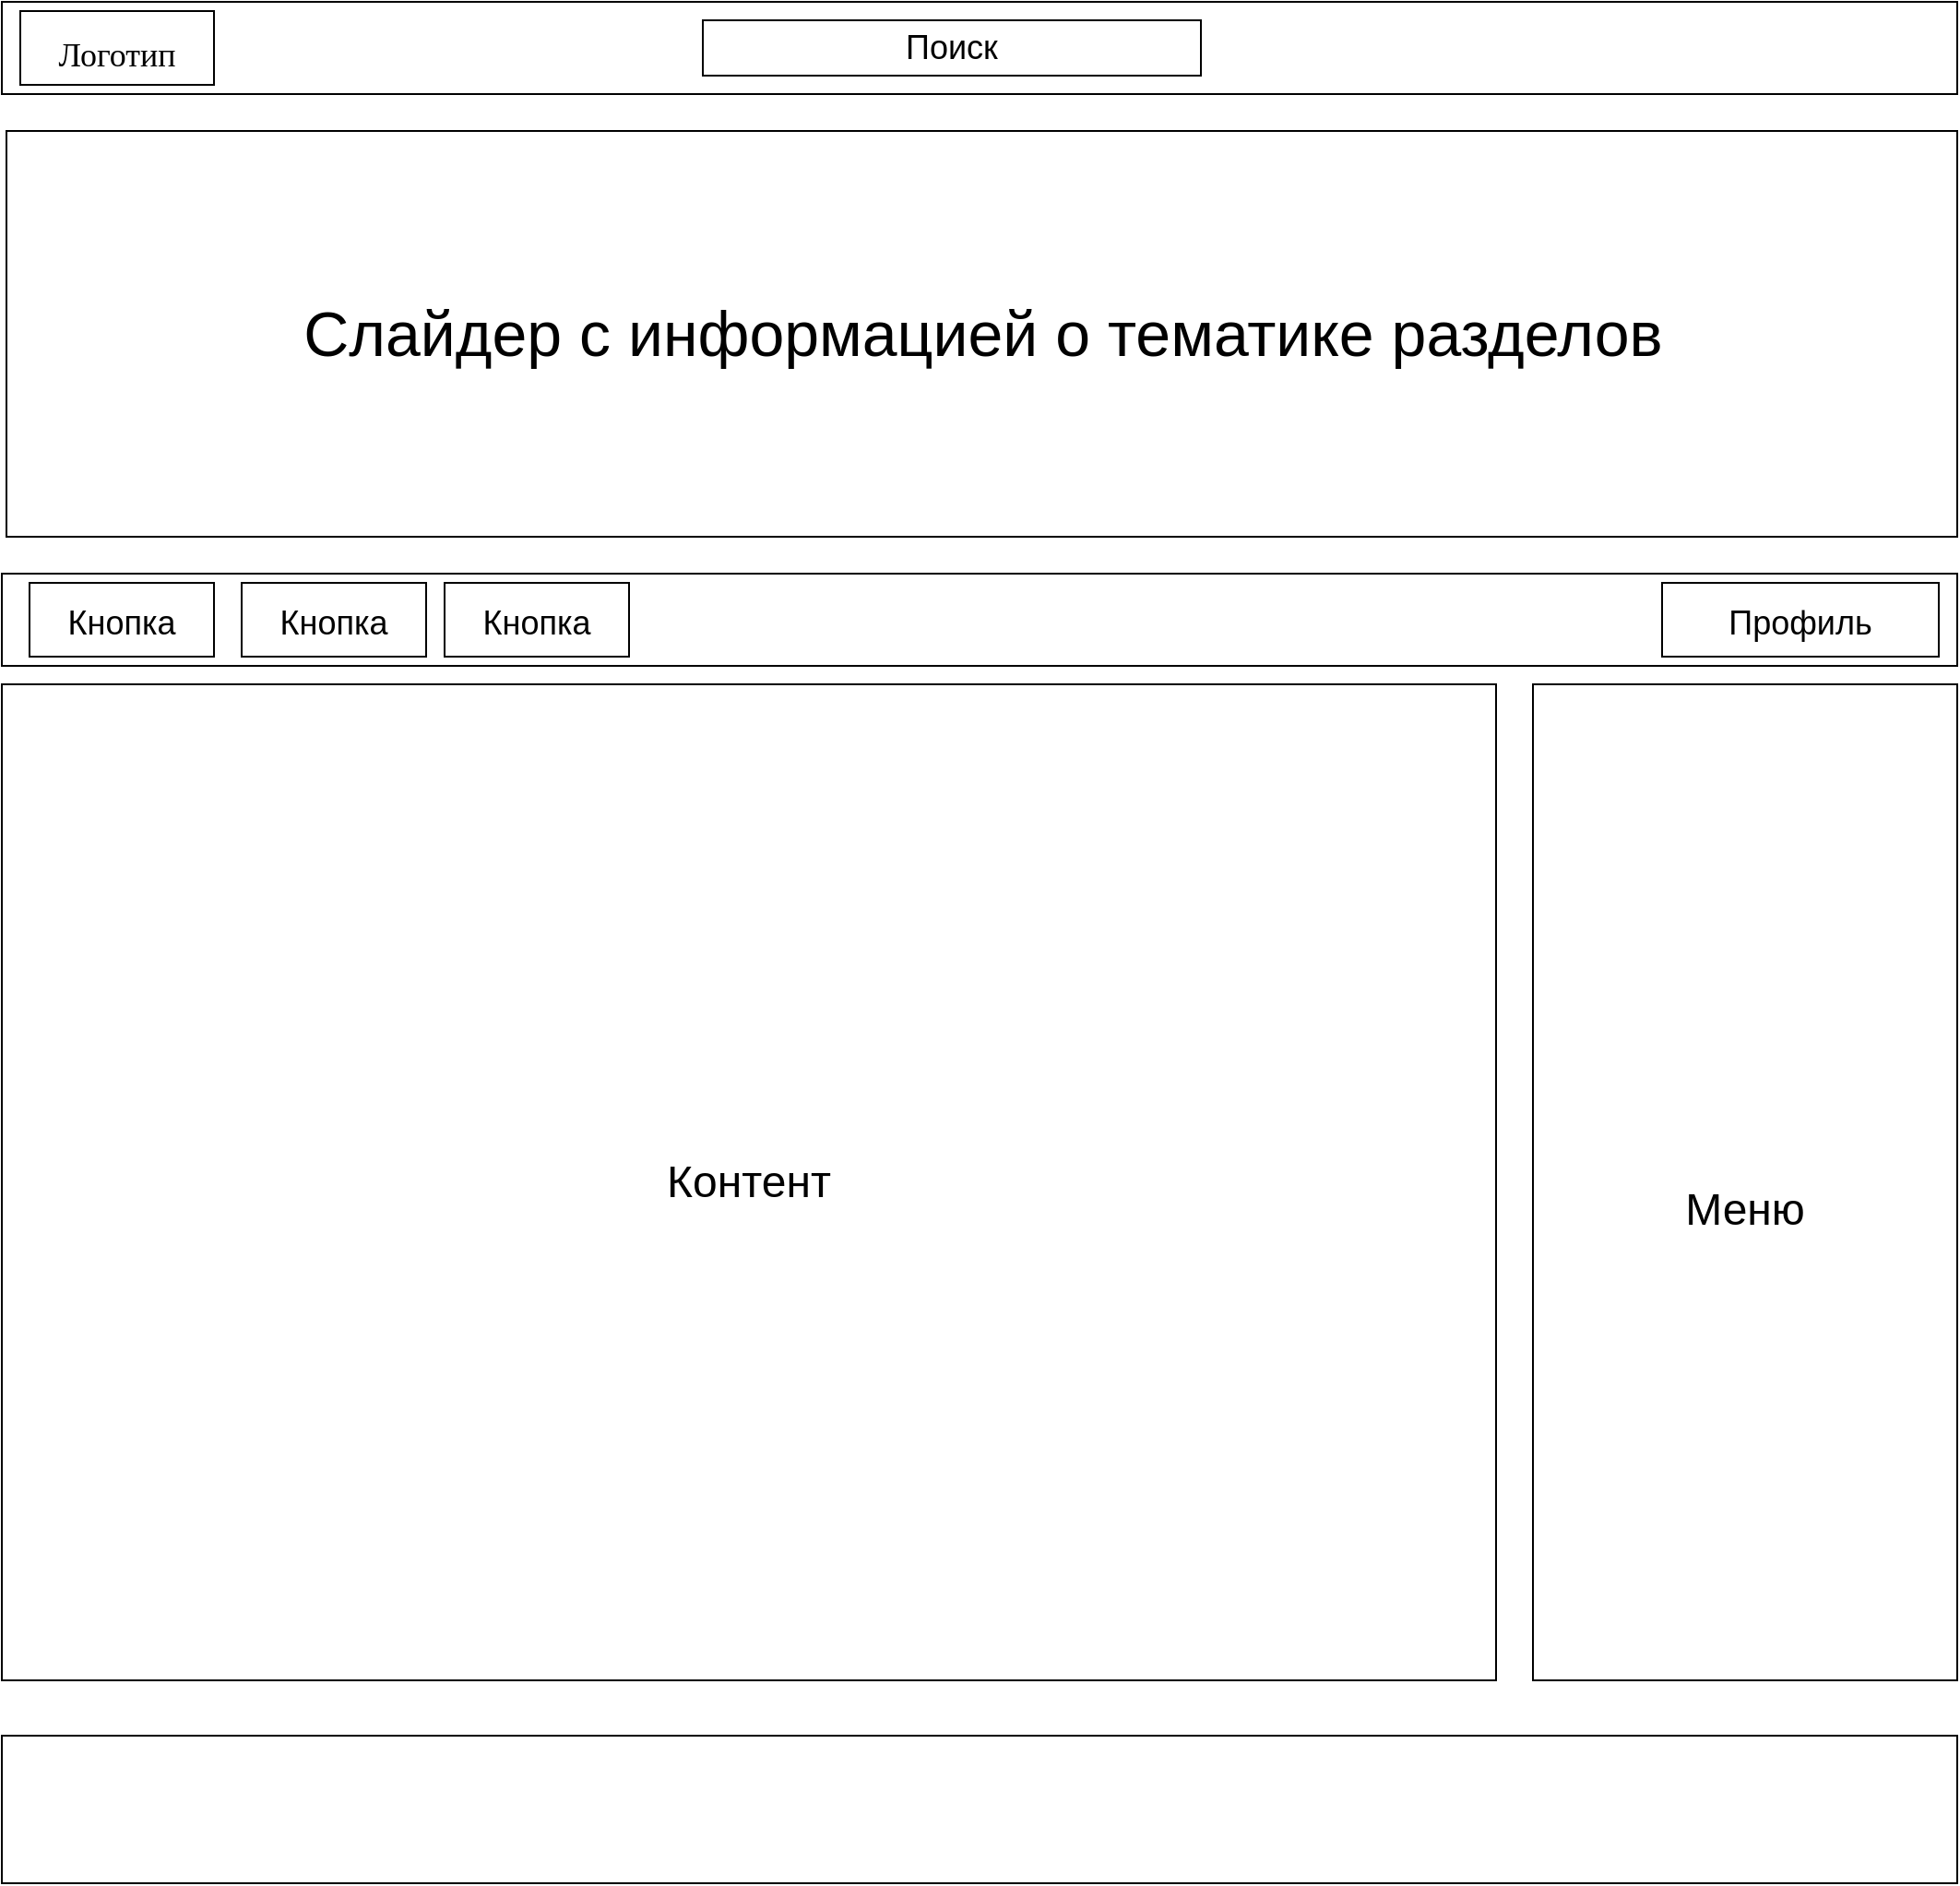 <mxfile version="20.4.0" type="github">
  <diagram name="Page-1" id="03018318-947c-dd8e-b7a3-06fadd420f32">
    <mxGraphModel dx="1422" dy="794" grid="1" gridSize="10" guides="1" tooltips="1" connect="1" arrows="1" fold="1" page="1" pageScale="1" pageWidth="1100" pageHeight="850" background="none" math="0" shadow="0">
      <root>
        <mxCell id="0" />
        <mxCell id="1" parent="0" />
        <mxCell id="677b7b8949515195-1" value="" style="whiteSpace=wrap;html=1;rounded=0;shadow=0;labelBackgroundColor=none;strokeColor=default;strokeWidth=1;fillColor=none;fontFamily=Verdana;fontSize=12;fontColor=#000000;align=center;comic=0;imageAspect=1;connectable=1;allowArrows=1;recursiveResize=1;expand=1;" parent="1" vertex="1">
          <mxGeometry x="20" y="20" width="1060" height="50" as="geometry" />
        </mxCell>
        <mxCell id="677b7b8949515195-2" value="&lt;font style=&quot;font-size: 18px;&quot;&gt;Логотип&lt;/font&gt;" style="whiteSpace=wrap;html=1;rounded=0;shadow=0;labelBackgroundColor=none;strokeWidth=1;fontFamily=Verdana;fontSize=28;align=center;comic=0;" parent="1" vertex="1">
          <mxGeometry x="30" y="25" width="105" height="40" as="geometry" />
        </mxCell>
        <mxCell id="677b7b8949515195-10" value="" style="whiteSpace=wrap;html=1;rounded=0;shadow=0;labelBackgroundColor=none;strokeWidth=1;fillColor=none;fontFamily=Verdana;fontSize=12;align=center;comic=0;" parent="1" vertex="1">
          <mxGeometry x="20" y="330" width="1060" height="50" as="geometry" />
        </mxCell>
        <mxCell id="677b7b8949515195-25" value="" style="whiteSpace=wrap;html=1;rounded=0;shadow=0;labelBackgroundColor=none;strokeWidth=1;fillColor=none;fontFamily=Verdana;fontSize=12;align=center;comic=0;" parent="1" vertex="1">
          <mxGeometry x="850" y="390" width="230" height="540" as="geometry" />
        </mxCell>
        <mxCell id="ei4Z1CyDfGhYZdKIR3ee-7" value="Text" style="text;html=1;strokeColor=none;fillColor=none;align=center;verticalAlign=middle;whiteSpace=wrap;rounded=0;" parent="1" vertex="1">
          <mxGeometry x="520" y="390" width="60" height="30" as="geometry" />
        </mxCell>
        <mxCell id="ei4Z1CyDfGhYZdKIR3ee-10" value="&lt;font style=&quot;font-size: 24px;&quot;&gt;Контент&lt;/font&gt;" style="rounded=0;whiteSpace=wrap;html=1;" parent="1" vertex="1">
          <mxGeometry x="20" y="390" width="810" height="540" as="geometry" />
        </mxCell>
        <mxCell id="ei4Z1CyDfGhYZdKIR3ee-20" value="&lt;font style=&quot;font-size: 24px;&quot;&gt;Меню&lt;/font&gt;" style="text;html=1;strokeColor=none;fillColor=none;align=center;verticalAlign=middle;whiteSpace=wrap;rounded=0;" parent="1" vertex="1">
          <mxGeometry x="935" y="660" width="60" height="30" as="geometry" />
        </mxCell>
        <mxCell id="uyejXc29SuM8AP5--v-B-1" value="&lt;font style=&quot;font-size: 18px;&quot;&gt;Кнопка&lt;/font&gt;" style="rounded=0;whiteSpace=wrap;html=1;comic=0;strokeColor=default;fontSize=24;" parent="1" vertex="1">
          <mxGeometry x="35" y="335" width="100" height="40" as="geometry" />
        </mxCell>
        <mxCell id="uyejXc29SuM8AP5--v-B-2" value="&lt;font style=&quot;font-size: 18px;&quot;&gt;Кнопка&lt;/font&gt;" style="rounded=0;whiteSpace=wrap;html=1;comic=0;strokeColor=default;fontSize=24;" parent="1" vertex="1">
          <mxGeometry x="150" y="335" width="100" height="40" as="geometry" />
        </mxCell>
        <mxCell id="uyejXc29SuM8AP5--v-B-3" value="&lt;font style=&quot;font-size: 18px;&quot;&gt;Кнопка&lt;/font&gt;" style="rounded=0;whiteSpace=wrap;html=1;comic=0;strokeColor=default;fontSize=24;" parent="1" vertex="1">
          <mxGeometry x="260" y="335" width="100" height="40" as="geometry" />
        </mxCell>
        <mxCell id="uyejXc29SuM8AP5--v-B-5" value="&lt;font style=&quot;font-size: 18px;&quot;&gt;Профиль&lt;/font&gt;" style="rounded=0;whiteSpace=wrap;html=1;comic=0;strokeColor=default;fontSize=24;" parent="1" vertex="1">
          <mxGeometry x="920" y="335" width="150" height="40" as="geometry" />
        </mxCell>
        <mxCell id="uyejXc29SuM8AP5--v-B-6" value="Поиск" style="rounded=0;whiteSpace=wrap;html=1;comic=0;strokeColor=default;fontSize=18;" parent="1" vertex="1">
          <mxGeometry x="400" y="30" width="270" height="30" as="geometry" />
        </mxCell>
        <mxCell id="uyejXc29SuM8AP5--v-B-7" value="&lt;font style=&quot;font-size: 28px;&quot;&gt;Изображение&lt;/font&gt;" style="text;html=1;strokeColor=none;fillColor=none;align=center;verticalAlign=middle;whiteSpace=wrap;rounded=0;comic=0;fontSize=18;" parent="1" vertex="1">
          <mxGeometry x="520" y="185" width="60" height="30" as="geometry" />
        </mxCell>
        <mxCell id="OivIQVhGJJmc8ZcwpkG4-1" value="Слайдер с информацией о тематике разделов" style="rounded=0;whiteSpace=wrap;html=1;fontSize=34;" vertex="1" parent="1">
          <mxGeometry x="22.5" y="90" width="1057.5" height="220" as="geometry" />
        </mxCell>
        <mxCell id="OivIQVhGJJmc8ZcwpkG4-3" value="" style="rounded=0;whiteSpace=wrap;html=1;fontSize=34;" vertex="1" parent="1">
          <mxGeometry x="20" y="960" width="1060" height="80" as="geometry" />
        </mxCell>
      </root>
    </mxGraphModel>
  </diagram>
</mxfile>
